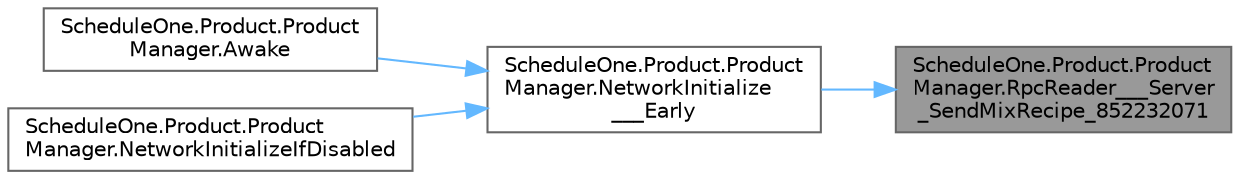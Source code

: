 digraph "ScheduleOne.Product.ProductManager.RpcReader___Server_SendMixRecipe_852232071"
{
 // LATEX_PDF_SIZE
  bgcolor="transparent";
  edge [fontname=Helvetica,fontsize=10,labelfontname=Helvetica,labelfontsize=10];
  node [fontname=Helvetica,fontsize=10,shape=box,height=0.2,width=0.4];
  rankdir="RL";
  Node1 [id="Node000001",label="ScheduleOne.Product.Product\lManager.RpcReader___Server\l_SendMixRecipe_852232071",height=0.2,width=0.4,color="gray40", fillcolor="grey60", style="filled", fontcolor="black",tooltip=" "];
  Node1 -> Node2 [id="edge1_Node000001_Node000002",dir="back",color="steelblue1",style="solid",tooltip=" "];
  Node2 [id="Node000002",label="ScheduleOne.Product.Product\lManager.NetworkInitialize\l___Early",height=0.2,width=0.4,color="grey40", fillcolor="white", style="filled",URL="$class_schedule_one_1_1_product_1_1_product_manager.html#abae6d9c12b99c2a52bcbea8dae381ebe",tooltip=" "];
  Node2 -> Node3 [id="edge2_Node000002_Node000003",dir="back",color="steelblue1",style="solid",tooltip=" "];
  Node3 [id="Node000003",label="ScheduleOne.Product.Product\lManager.Awake",height=0.2,width=0.4,color="grey40", fillcolor="white", style="filled",URL="$class_schedule_one_1_1_product_1_1_product_manager.html#aeb5d4c7c493c6dd3204d774ec47d1278",tooltip=" "];
  Node2 -> Node4 [id="edge3_Node000002_Node000004",dir="back",color="steelblue1",style="solid",tooltip=" "];
  Node4 [id="Node000004",label="ScheduleOne.Product.Product\lManager.NetworkInitializeIfDisabled",height=0.2,width=0.4,color="grey40", fillcolor="white", style="filled",URL="$class_schedule_one_1_1_product_1_1_product_manager.html#a86b0ebc88508ec267226a717914721da",tooltip=" "];
}
